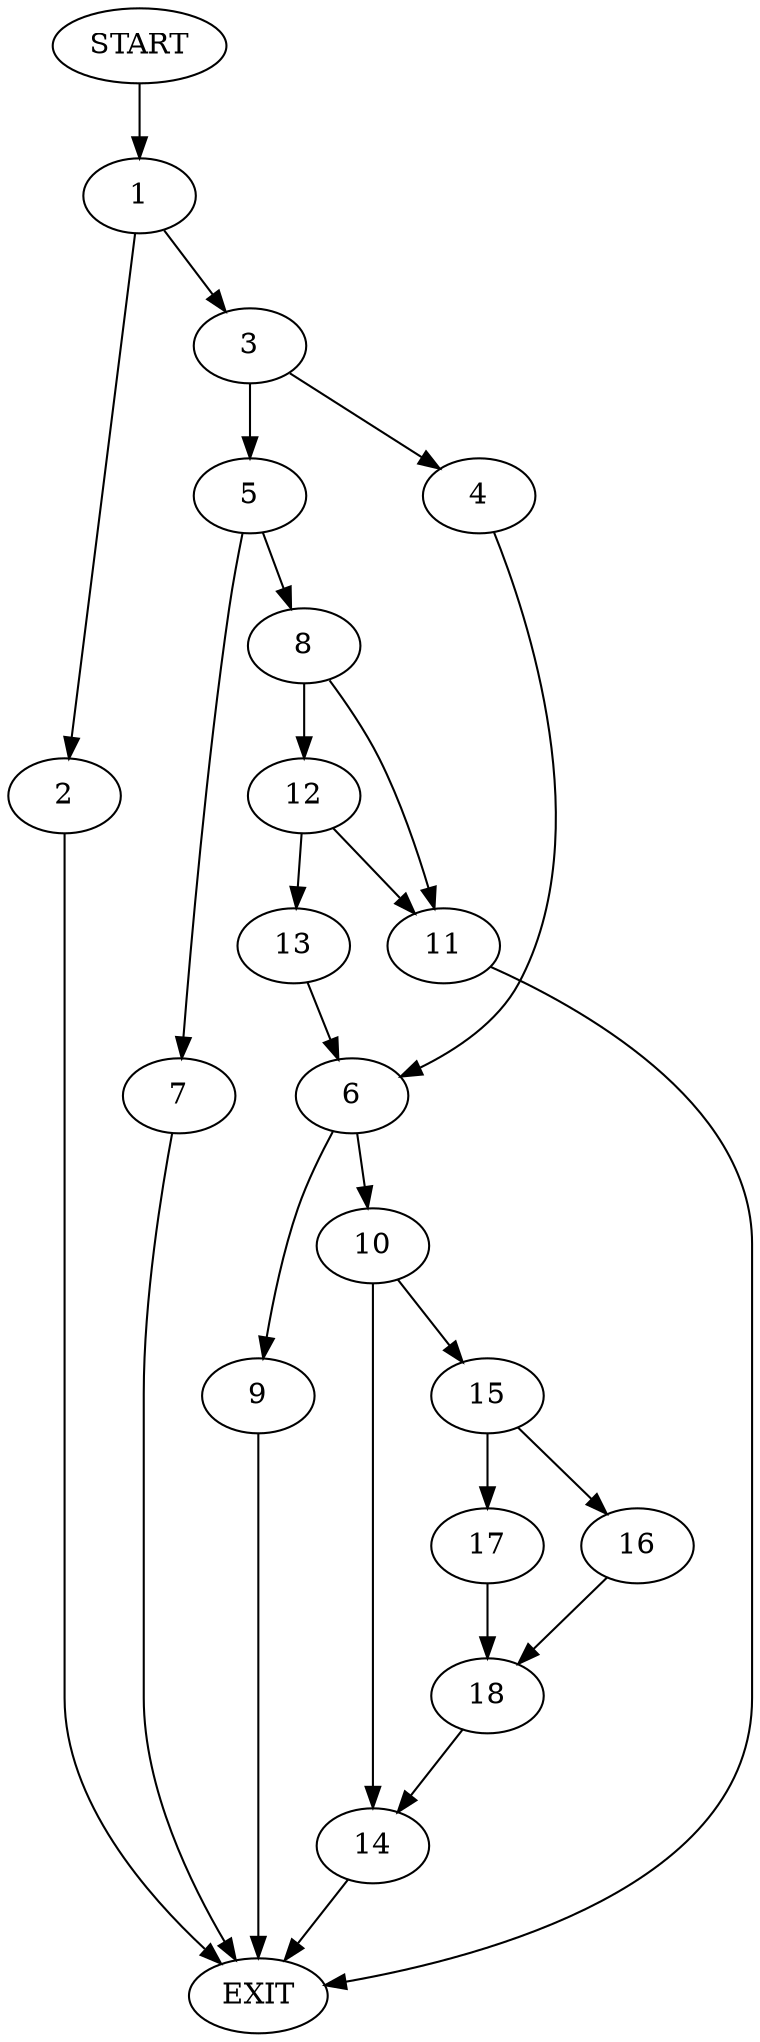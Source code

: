 digraph {
0 [label="START"]
19 [label="EXIT"]
0 -> 1
1 -> 2
1 -> 3
3 -> 4
3 -> 5
2 -> 19
4 -> 6
5 -> 7
5 -> 8
6 -> 9
6 -> 10
7 -> 19
8 -> 11
8 -> 12
12 -> 13
12 -> 11
11 -> 19
13 -> 6
9 -> 19
10 -> 14
10 -> 15
15 -> 16
15 -> 17
14 -> 19
17 -> 18
16 -> 18
18 -> 14
}
